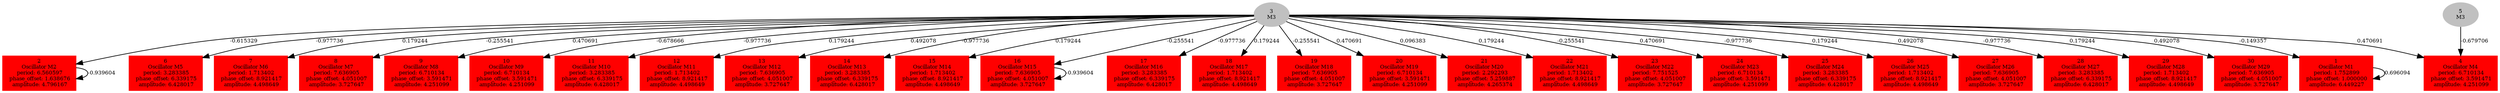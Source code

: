  digraph g{ forcelabels=true;
1 [label=<1<BR />Oscillator M1<BR /> period: 1.752899<BR /> phase_offset: 1.000000<BR /> amplitude: 6.449227>, shape=box,color=red,style=filled,fontsize=8];2 [label=<2<BR />Oscillator M2<BR /> period: 6.560597<BR /> phase_offset: 1.638676<BR /> amplitude: 4.796167>, shape=box,color=red,style=filled,fontsize=8];3[label=<3<BR/>M3>,color="grey",style=filled,fontsize=8];
4 [label=<4<BR />Oscillator M4<BR /> period: 6.710134<BR /> phase_offset: 3.591471<BR /> amplitude: 4.251099>, shape=box,color=red,style=filled,fontsize=8];5[label=<5<BR/>M3>,color="grey",style=filled,fontsize=8];
6 [label=<6<BR />Oscillator M5<BR /> period: 3.283385<BR /> phase_offset: 6.339175<BR /> amplitude: 6.428017>, shape=box,color=red,style=filled,fontsize=8];7 [label=<7<BR />Oscillator M6<BR /> period: 1.713402<BR /> phase_offset: 8.921417<BR /> amplitude: 4.498649>, shape=box,color=red,style=filled,fontsize=8];8 [label=<8<BR />Oscillator M7<BR /> period: 7.636905<BR /> phase_offset: 4.051007<BR /> amplitude: 3.727647>, shape=box,color=red,style=filled,fontsize=8];9 [label=<9<BR />Oscillator M8<BR /> period: 6.710134<BR /> phase_offset: 3.591471<BR /> amplitude: 4.251099>, shape=box,color=red,style=filled,fontsize=8];10 [label=<10<BR />Oscillator M9<BR /> period: 6.710134<BR /> phase_offset: 3.591471<BR /> amplitude: 4.251099>, shape=box,color=red,style=filled,fontsize=8];11 [label=<11<BR />Oscillator M10<BR /> period: 3.283385<BR /> phase_offset: 6.339175<BR /> amplitude: 6.428017>, shape=box,color=red,style=filled,fontsize=8];12 [label=<12<BR />Oscillator M11<BR /> period: 1.713402<BR /> phase_offset: 8.921417<BR /> amplitude: 4.498649>, shape=box,color=red,style=filled,fontsize=8];13 [label=<13<BR />Oscillator M12<BR /> period: 7.636905<BR /> phase_offset: 4.051007<BR /> amplitude: 3.727647>, shape=box,color=red,style=filled,fontsize=8];14 [label=<14<BR />Oscillator M13<BR /> period: 3.283385<BR /> phase_offset: 6.339175<BR /> amplitude: 6.428017>, shape=box,color=red,style=filled,fontsize=8];15 [label=<15<BR />Oscillator M14<BR /> period: 1.713402<BR /> phase_offset: 8.921417<BR /> amplitude: 4.498649>, shape=box,color=red,style=filled,fontsize=8];16 [label=<16<BR />Oscillator M15<BR /> period: 7.636905<BR /> phase_offset: 4.051007<BR /> amplitude: 3.727647>, shape=box,color=red,style=filled,fontsize=8];17 [label=<17<BR />Oscillator M16<BR /> period: 3.283385<BR /> phase_offset: 6.339175<BR /> amplitude: 6.428017>, shape=box,color=red,style=filled,fontsize=8];18 [label=<18<BR />Oscillator M17<BR /> period: 1.713402<BR /> phase_offset: 8.921417<BR /> amplitude: 4.498649>, shape=box,color=red,style=filled,fontsize=8];19 [label=<19<BR />Oscillator M18<BR /> period: 7.636905<BR /> phase_offset: 4.051007<BR /> amplitude: 3.727647>, shape=box,color=red,style=filled,fontsize=8];20 [label=<20<BR />Oscillator M19<BR /> period: 6.710134<BR /> phase_offset: 3.591471<BR /> amplitude: 4.251099>, shape=box,color=red,style=filled,fontsize=8];21 [label=<21<BR />Oscillator M20<BR /> period: 2.292293<BR /> phase_offset: 5.259887<BR /> amplitude: 4.265374>, shape=box,color=red,style=filled,fontsize=8];22 [label=<22<BR />Oscillator M21<BR /> period: 1.713402<BR /> phase_offset: 8.921417<BR /> amplitude: 4.498649>, shape=box,color=red,style=filled,fontsize=8];23 [label=<23<BR />Oscillator M22<BR /> period: 7.751525<BR /> phase_offset: 4.051007<BR /> amplitude: 3.727647>, shape=box,color=red,style=filled,fontsize=8];24 [label=<24<BR />Oscillator M23<BR /> period: 6.710134<BR /> phase_offset: 3.591471<BR /> amplitude: 4.251099>, shape=box,color=red,style=filled,fontsize=8];25 [label=<25<BR />Oscillator M24<BR /> period: 3.283385<BR /> phase_offset: 6.339175<BR /> amplitude: 6.428017>, shape=box,color=red,style=filled,fontsize=8];26 [label=<26<BR />Oscillator M25<BR /> period: 1.713402<BR /> phase_offset: 8.921417<BR /> amplitude: 4.498649>, shape=box,color=red,style=filled,fontsize=8];27 [label=<27<BR />Oscillator M26<BR /> period: 7.636905<BR /> phase_offset: 4.051007<BR /> amplitude: 3.727647>, shape=box,color=red,style=filled,fontsize=8];28 [label=<28<BR />Oscillator M27<BR /> period: 3.283385<BR /> phase_offset: 6.339175<BR /> amplitude: 6.428017>, shape=box,color=red,style=filled,fontsize=8];29 [label=<29<BR />Oscillator M28<BR /> period: 1.713402<BR /> phase_offset: 8.921417<BR /> amplitude: 4.498649>, shape=box,color=red,style=filled,fontsize=8];30 [label=<30<BR />Oscillator M29<BR /> period: 7.636905<BR /> phase_offset: 4.051007<BR /> amplitude: 3.727647>, shape=box,color=red,style=filled,fontsize=8];1 -> 1[label="0.696094 ",fontsize="8"];
2 -> 2[label="-0.939604 ",fontsize="8"];
3 -> 1[label="-0.149357 ",fontsize="8"];
3 -> 2[label="-0.615329 ",fontsize="8"];
3 -> 4[label="0.470691 ",fontsize="8"];
3 -> 6[label="-0.977736 ",fontsize="8"];
3 -> 7[label="0.179244 ",fontsize="8"];
3 -> 8[label="-0.255541 ",fontsize="8"];
3 -> 9[label="0.470691 ",fontsize="8"];
3 -> 10[label="-0.678666 ",fontsize="8"];
3 -> 11[label="-0.977736 ",fontsize="8"];
3 -> 12[label="0.179244 ",fontsize="8"];
3 -> 13[label="0.492078 ",fontsize="8"];
3 -> 14[label="-0.977736 ",fontsize="8"];
3 -> 15[label="0.179244 ",fontsize="8"];
3 -> 16[label="-0.255541 ",fontsize="8"];
3 -> 17[label="-0.977736 ",fontsize="8"];
3 -> 18[label="0.179244 ",fontsize="8"];
3 -> 19[label="-0.255541 ",fontsize="8"];
3 -> 20[label="0.470691 ",fontsize="8"];
3 -> 21[label="0.096383 ",fontsize="8"];
3 -> 22[label="0.179244 ",fontsize="8"];
3 -> 23[label="-0.255541 ",fontsize="8"];
3 -> 24[label="0.470691 ",fontsize="8"];
3 -> 25[label="-0.977736 ",fontsize="8"];
3 -> 26[label="0.179244 ",fontsize="8"];
3 -> 27[label="0.492078 ",fontsize="8"];
3 -> 28[label="-0.977736 ",fontsize="8"];
3 -> 29[label="0.179244 ",fontsize="8"];
3 -> 30[label="0.492078 ",fontsize="8"];
5 -> 4[label="-0.679706 ",fontsize="8"];
16 -> 16[label="-0.939604 ",fontsize="8"];
 }
